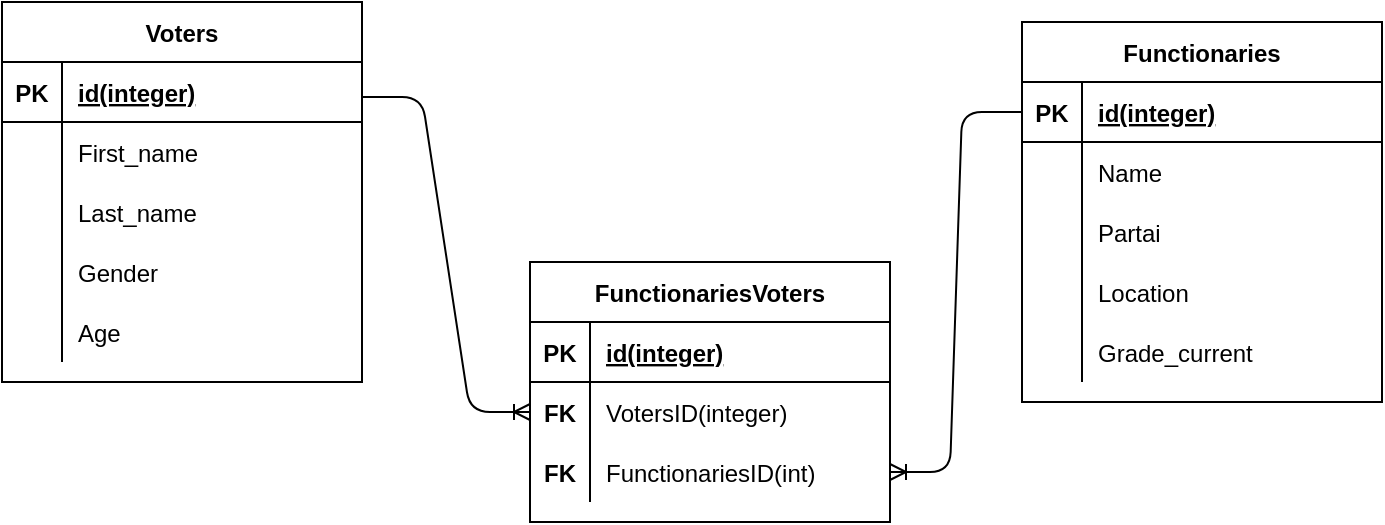 <mxfile version="15.1.0" type="github">
  <diagram id="CSSaYfeRpQz7TujCvdeA" name="Page-1">
    <mxGraphModel dx="782" dy="420" grid="1" gridSize="10" guides="1" tooltips="1" connect="1" arrows="1" fold="1" page="1" pageScale="1" pageWidth="827" pageHeight="1169" math="0" shadow="0">
      <root>
        <mxCell id="0" />
        <mxCell id="1" parent="0" />
        <mxCell id="3Ki1N_9wOzho_mDj2qn8-1" value="Functionaries" style="shape=table;startSize=30;container=1;collapsible=1;childLayout=tableLayout;fixedRows=1;rowLines=0;fontStyle=1;align=center;resizeLast=1;" vertex="1" parent="1">
          <mxGeometry x="570" y="90" width="180" height="190" as="geometry" />
        </mxCell>
        <mxCell id="3Ki1N_9wOzho_mDj2qn8-2" value="" style="shape=partialRectangle;collapsible=0;dropTarget=0;pointerEvents=0;fillColor=none;top=0;left=0;bottom=1;right=0;points=[[0,0.5],[1,0.5]];portConstraint=eastwest;" vertex="1" parent="3Ki1N_9wOzho_mDj2qn8-1">
          <mxGeometry y="30" width="180" height="30" as="geometry" />
        </mxCell>
        <mxCell id="3Ki1N_9wOzho_mDj2qn8-3" value="PK" style="shape=partialRectangle;connectable=0;fillColor=none;top=0;left=0;bottom=0;right=0;fontStyle=1;overflow=hidden;" vertex="1" parent="3Ki1N_9wOzho_mDj2qn8-2">
          <mxGeometry width="30" height="30" as="geometry" />
        </mxCell>
        <mxCell id="3Ki1N_9wOzho_mDj2qn8-4" value="id(integer)" style="shape=partialRectangle;connectable=0;fillColor=none;top=0;left=0;bottom=0;right=0;align=left;spacingLeft=6;fontStyle=5;overflow=hidden;" vertex="1" parent="3Ki1N_9wOzho_mDj2qn8-2">
          <mxGeometry x="30" width="150" height="30" as="geometry" />
        </mxCell>
        <mxCell id="3Ki1N_9wOzho_mDj2qn8-5" value="" style="shape=partialRectangle;collapsible=0;dropTarget=0;pointerEvents=0;fillColor=none;top=0;left=0;bottom=0;right=0;points=[[0,0.5],[1,0.5]];portConstraint=eastwest;" vertex="1" parent="3Ki1N_9wOzho_mDj2qn8-1">
          <mxGeometry y="60" width="180" height="30" as="geometry" />
        </mxCell>
        <mxCell id="3Ki1N_9wOzho_mDj2qn8-6" value="" style="shape=partialRectangle;connectable=0;fillColor=none;top=0;left=0;bottom=0;right=0;editable=1;overflow=hidden;" vertex="1" parent="3Ki1N_9wOzho_mDj2qn8-5">
          <mxGeometry width="30" height="30" as="geometry" />
        </mxCell>
        <mxCell id="3Ki1N_9wOzho_mDj2qn8-7" value="Name" style="shape=partialRectangle;connectable=0;fillColor=none;top=0;left=0;bottom=0;right=0;align=left;spacingLeft=6;overflow=hidden;" vertex="1" parent="3Ki1N_9wOzho_mDj2qn8-5">
          <mxGeometry x="30" width="150" height="30" as="geometry" />
        </mxCell>
        <mxCell id="3Ki1N_9wOzho_mDj2qn8-8" value="" style="shape=partialRectangle;collapsible=0;dropTarget=0;pointerEvents=0;fillColor=none;top=0;left=0;bottom=0;right=0;points=[[0,0.5],[1,0.5]];portConstraint=eastwest;" vertex="1" parent="3Ki1N_9wOzho_mDj2qn8-1">
          <mxGeometry y="90" width="180" height="30" as="geometry" />
        </mxCell>
        <mxCell id="3Ki1N_9wOzho_mDj2qn8-9" value="" style="shape=partialRectangle;connectable=0;fillColor=none;top=0;left=0;bottom=0;right=0;editable=1;overflow=hidden;" vertex="1" parent="3Ki1N_9wOzho_mDj2qn8-8">
          <mxGeometry width="30" height="30" as="geometry" />
        </mxCell>
        <mxCell id="3Ki1N_9wOzho_mDj2qn8-10" value="Partai" style="shape=partialRectangle;connectable=0;fillColor=none;top=0;left=0;bottom=0;right=0;align=left;spacingLeft=6;overflow=hidden;" vertex="1" parent="3Ki1N_9wOzho_mDj2qn8-8">
          <mxGeometry x="30" width="150" height="30" as="geometry" />
        </mxCell>
        <mxCell id="3Ki1N_9wOzho_mDj2qn8-11" value="" style="shape=partialRectangle;collapsible=0;dropTarget=0;pointerEvents=0;fillColor=none;top=0;left=0;bottom=0;right=0;points=[[0,0.5],[1,0.5]];portConstraint=eastwest;" vertex="1" parent="3Ki1N_9wOzho_mDj2qn8-1">
          <mxGeometry y="120" width="180" height="30" as="geometry" />
        </mxCell>
        <mxCell id="3Ki1N_9wOzho_mDj2qn8-12" value="" style="shape=partialRectangle;connectable=0;fillColor=none;top=0;left=0;bottom=0;right=0;editable=1;overflow=hidden;" vertex="1" parent="3Ki1N_9wOzho_mDj2qn8-11">
          <mxGeometry width="30" height="30" as="geometry" />
        </mxCell>
        <mxCell id="3Ki1N_9wOzho_mDj2qn8-13" value="Location" style="shape=partialRectangle;connectable=0;fillColor=none;top=0;left=0;bottom=0;right=0;align=left;spacingLeft=6;overflow=hidden;" vertex="1" parent="3Ki1N_9wOzho_mDj2qn8-11">
          <mxGeometry x="30" width="150" height="30" as="geometry" />
        </mxCell>
        <mxCell id="3Ki1N_9wOzho_mDj2qn8-14" value="" style="shape=partialRectangle;collapsible=0;dropTarget=0;pointerEvents=0;fillColor=none;top=0;left=0;bottom=0;right=0;points=[[0,0.5],[1,0.5]];portConstraint=eastwest;" vertex="1" parent="3Ki1N_9wOzho_mDj2qn8-1">
          <mxGeometry y="150" width="180" height="30" as="geometry" />
        </mxCell>
        <mxCell id="3Ki1N_9wOzho_mDj2qn8-15" value="" style="shape=partialRectangle;connectable=0;fillColor=none;top=0;left=0;bottom=0;right=0;editable=1;overflow=hidden;" vertex="1" parent="3Ki1N_9wOzho_mDj2qn8-14">
          <mxGeometry width="30" height="30" as="geometry" />
        </mxCell>
        <mxCell id="3Ki1N_9wOzho_mDj2qn8-16" value="Grade_current" style="shape=partialRectangle;connectable=0;fillColor=none;top=0;left=0;bottom=0;right=0;align=left;spacingLeft=6;overflow=hidden;" vertex="1" parent="3Ki1N_9wOzho_mDj2qn8-14">
          <mxGeometry x="30" width="150" height="30" as="geometry" />
        </mxCell>
        <mxCell id="3Ki1N_9wOzho_mDj2qn8-20" value="Voters" style="shape=table;startSize=30;container=1;collapsible=1;childLayout=tableLayout;fixedRows=1;rowLines=0;fontStyle=1;align=center;resizeLast=1;" vertex="1" parent="1">
          <mxGeometry x="60" y="80" width="180" height="190" as="geometry" />
        </mxCell>
        <mxCell id="3Ki1N_9wOzho_mDj2qn8-21" value="" style="shape=partialRectangle;collapsible=0;dropTarget=0;pointerEvents=0;fillColor=none;top=0;left=0;bottom=1;right=0;points=[[0,0.5],[1,0.5]];portConstraint=eastwest;" vertex="1" parent="3Ki1N_9wOzho_mDj2qn8-20">
          <mxGeometry y="30" width="180" height="30" as="geometry" />
        </mxCell>
        <mxCell id="3Ki1N_9wOzho_mDj2qn8-22" value="PK" style="shape=partialRectangle;connectable=0;fillColor=none;top=0;left=0;bottom=0;right=0;fontStyle=1;overflow=hidden;" vertex="1" parent="3Ki1N_9wOzho_mDj2qn8-21">
          <mxGeometry width="30" height="30" as="geometry" />
        </mxCell>
        <mxCell id="3Ki1N_9wOzho_mDj2qn8-23" value="id(integer)" style="shape=partialRectangle;connectable=0;fillColor=none;top=0;left=0;bottom=0;right=0;align=left;spacingLeft=6;fontStyle=5;overflow=hidden;" vertex="1" parent="3Ki1N_9wOzho_mDj2qn8-21">
          <mxGeometry x="30" width="150" height="30" as="geometry" />
        </mxCell>
        <mxCell id="3Ki1N_9wOzho_mDj2qn8-24" value="" style="shape=partialRectangle;collapsible=0;dropTarget=0;pointerEvents=0;fillColor=none;top=0;left=0;bottom=0;right=0;points=[[0,0.5],[1,0.5]];portConstraint=eastwest;" vertex="1" parent="3Ki1N_9wOzho_mDj2qn8-20">
          <mxGeometry y="60" width="180" height="30" as="geometry" />
        </mxCell>
        <mxCell id="3Ki1N_9wOzho_mDj2qn8-25" value="" style="shape=partialRectangle;connectable=0;fillColor=none;top=0;left=0;bottom=0;right=0;editable=1;overflow=hidden;" vertex="1" parent="3Ki1N_9wOzho_mDj2qn8-24">
          <mxGeometry width="30" height="30" as="geometry" />
        </mxCell>
        <mxCell id="3Ki1N_9wOzho_mDj2qn8-26" value="First_name" style="shape=partialRectangle;connectable=0;fillColor=none;top=0;left=0;bottom=0;right=0;align=left;spacingLeft=6;overflow=hidden;" vertex="1" parent="3Ki1N_9wOzho_mDj2qn8-24">
          <mxGeometry x="30" width="150" height="30" as="geometry" />
        </mxCell>
        <mxCell id="3Ki1N_9wOzho_mDj2qn8-27" value="" style="shape=partialRectangle;collapsible=0;dropTarget=0;pointerEvents=0;fillColor=none;top=0;left=0;bottom=0;right=0;points=[[0,0.5],[1,0.5]];portConstraint=eastwest;" vertex="1" parent="3Ki1N_9wOzho_mDj2qn8-20">
          <mxGeometry y="90" width="180" height="30" as="geometry" />
        </mxCell>
        <mxCell id="3Ki1N_9wOzho_mDj2qn8-28" value="" style="shape=partialRectangle;connectable=0;fillColor=none;top=0;left=0;bottom=0;right=0;editable=1;overflow=hidden;" vertex="1" parent="3Ki1N_9wOzho_mDj2qn8-27">
          <mxGeometry width="30" height="30" as="geometry" />
        </mxCell>
        <mxCell id="3Ki1N_9wOzho_mDj2qn8-29" value="Last_name" style="shape=partialRectangle;connectable=0;fillColor=none;top=0;left=0;bottom=0;right=0;align=left;spacingLeft=6;overflow=hidden;" vertex="1" parent="3Ki1N_9wOzho_mDj2qn8-27">
          <mxGeometry x="30" width="150" height="30" as="geometry" />
        </mxCell>
        <mxCell id="3Ki1N_9wOzho_mDj2qn8-30" value="" style="shape=partialRectangle;collapsible=0;dropTarget=0;pointerEvents=0;fillColor=none;top=0;left=0;bottom=0;right=0;points=[[0,0.5],[1,0.5]];portConstraint=eastwest;" vertex="1" parent="3Ki1N_9wOzho_mDj2qn8-20">
          <mxGeometry y="120" width="180" height="30" as="geometry" />
        </mxCell>
        <mxCell id="3Ki1N_9wOzho_mDj2qn8-31" value="" style="shape=partialRectangle;connectable=0;fillColor=none;top=0;left=0;bottom=0;right=0;editable=1;overflow=hidden;" vertex="1" parent="3Ki1N_9wOzho_mDj2qn8-30">
          <mxGeometry width="30" height="30" as="geometry" />
        </mxCell>
        <mxCell id="3Ki1N_9wOzho_mDj2qn8-32" value="Gender" style="shape=partialRectangle;connectable=0;fillColor=none;top=0;left=0;bottom=0;right=0;align=left;spacingLeft=6;overflow=hidden;" vertex="1" parent="3Ki1N_9wOzho_mDj2qn8-30">
          <mxGeometry x="30" width="150" height="30" as="geometry" />
        </mxCell>
        <mxCell id="3Ki1N_9wOzho_mDj2qn8-33" value="" style="shape=partialRectangle;collapsible=0;dropTarget=0;pointerEvents=0;fillColor=none;top=0;left=0;bottom=0;right=0;points=[[0,0.5],[1,0.5]];portConstraint=eastwest;" vertex="1" parent="3Ki1N_9wOzho_mDj2qn8-20">
          <mxGeometry y="150" width="180" height="30" as="geometry" />
        </mxCell>
        <mxCell id="3Ki1N_9wOzho_mDj2qn8-34" value="" style="shape=partialRectangle;connectable=0;fillColor=none;top=0;left=0;bottom=0;right=0;editable=1;overflow=hidden;" vertex="1" parent="3Ki1N_9wOzho_mDj2qn8-33">
          <mxGeometry width="30" height="30" as="geometry" />
        </mxCell>
        <mxCell id="3Ki1N_9wOzho_mDj2qn8-35" value="Age" style="shape=partialRectangle;connectable=0;fillColor=none;top=0;left=0;bottom=0;right=0;align=left;spacingLeft=6;overflow=hidden;" vertex="1" parent="3Ki1N_9wOzho_mDj2qn8-33">
          <mxGeometry x="30" width="150" height="30" as="geometry" />
        </mxCell>
        <mxCell id="3Ki1N_9wOzho_mDj2qn8-36" value="FunctionariesVoters" style="shape=table;startSize=30;container=1;collapsible=1;childLayout=tableLayout;fixedRows=1;rowLines=0;fontStyle=1;align=center;resizeLast=1;" vertex="1" parent="1">
          <mxGeometry x="324" y="210" width="180" height="130" as="geometry" />
        </mxCell>
        <mxCell id="3Ki1N_9wOzho_mDj2qn8-37" value="" style="shape=partialRectangle;collapsible=0;dropTarget=0;pointerEvents=0;fillColor=none;top=0;left=0;bottom=1;right=0;points=[[0,0.5],[1,0.5]];portConstraint=eastwest;" vertex="1" parent="3Ki1N_9wOzho_mDj2qn8-36">
          <mxGeometry y="30" width="180" height="30" as="geometry" />
        </mxCell>
        <mxCell id="3Ki1N_9wOzho_mDj2qn8-38" value="PK" style="shape=partialRectangle;connectable=0;fillColor=none;top=0;left=0;bottom=0;right=0;fontStyle=1;overflow=hidden;" vertex="1" parent="3Ki1N_9wOzho_mDj2qn8-37">
          <mxGeometry width="30" height="30" as="geometry" />
        </mxCell>
        <mxCell id="3Ki1N_9wOzho_mDj2qn8-39" value="id(integer)" style="shape=partialRectangle;connectable=0;fillColor=none;top=0;left=0;bottom=0;right=0;align=left;spacingLeft=6;fontStyle=5;overflow=hidden;" vertex="1" parent="3Ki1N_9wOzho_mDj2qn8-37">
          <mxGeometry x="30" width="150" height="30" as="geometry" />
        </mxCell>
        <mxCell id="3Ki1N_9wOzho_mDj2qn8-40" value="" style="shape=partialRectangle;collapsible=0;dropTarget=0;pointerEvents=0;fillColor=none;top=0;left=0;bottom=0;right=0;points=[[0,0.5],[1,0.5]];portConstraint=eastwest;" vertex="1" parent="3Ki1N_9wOzho_mDj2qn8-36">
          <mxGeometry y="60" width="180" height="30" as="geometry" />
        </mxCell>
        <mxCell id="3Ki1N_9wOzho_mDj2qn8-41" value="FK" style="shape=partialRectangle;connectable=0;fillColor=none;top=0;left=0;bottom=0;right=0;editable=1;overflow=hidden;fontStyle=1" vertex="1" parent="3Ki1N_9wOzho_mDj2qn8-40">
          <mxGeometry width="30" height="30" as="geometry" />
        </mxCell>
        <mxCell id="3Ki1N_9wOzho_mDj2qn8-42" value="VotersID(integer)" style="shape=partialRectangle;connectable=0;fillColor=none;top=0;left=0;bottom=0;right=0;align=left;spacingLeft=6;overflow=hidden;" vertex="1" parent="3Ki1N_9wOzho_mDj2qn8-40">
          <mxGeometry x="30" width="150" height="30" as="geometry" />
        </mxCell>
        <mxCell id="3Ki1N_9wOzho_mDj2qn8-43" value="" style="shape=partialRectangle;collapsible=0;dropTarget=0;pointerEvents=0;fillColor=none;top=0;left=0;bottom=0;right=0;points=[[0,0.5],[1,0.5]];portConstraint=eastwest;" vertex="1" parent="3Ki1N_9wOzho_mDj2qn8-36">
          <mxGeometry y="90" width="180" height="30" as="geometry" />
        </mxCell>
        <mxCell id="3Ki1N_9wOzho_mDj2qn8-44" value="FK" style="shape=partialRectangle;connectable=0;fillColor=none;top=0;left=0;bottom=0;right=0;editable=1;overflow=hidden;fontStyle=1" vertex="1" parent="3Ki1N_9wOzho_mDj2qn8-43">
          <mxGeometry width="30" height="30" as="geometry" />
        </mxCell>
        <mxCell id="3Ki1N_9wOzho_mDj2qn8-45" value="FunctionariesID(int)" style="shape=partialRectangle;connectable=0;fillColor=none;top=0;left=0;bottom=0;right=0;align=left;spacingLeft=6;overflow=hidden;" vertex="1" parent="3Ki1N_9wOzho_mDj2qn8-43">
          <mxGeometry x="30" width="150" height="30" as="geometry" />
        </mxCell>
        <mxCell id="3Ki1N_9wOzho_mDj2qn8-49" value="" style="edgeStyle=entityRelationEdgeStyle;fontSize=12;html=1;endArrow=ERoneToMany;exitX=1;exitY=0.25;exitDx=0;exitDy=0;entryX=0;entryY=0.5;entryDx=0;entryDy=0;" edge="1" parent="1" source="3Ki1N_9wOzho_mDj2qn8-20" target="3Ki1N_9wOzho_mDj2qn8-40">
          <mxGeometry width="100" height="100" relative="1" as="geometry">
            <mxPoint x="350" y="280" as="sourcePoint" />
            <mxPoint x="450" y="180" as="targetPoint" />
          </mxGeometry>
        </mxCell>
        <mxCell id="3Ki1N_9wOzho_mDj2qn8-50" value="" style="edgeStyle=entityRelationEdgeStyle;fontSize=12;html=1;endArrow=ERoneToMany;exitX=0;exitY=0.5;exitDx=0;exitDy=0;entryX=1;entryY=0.5;entryDx=0;entryDy=0;" edge="1" parent="1" source="3Ki1N_9wOzho_mDj2qn8-2" target="3Ki1N_9wOzho_mDj2qn8-43">
          <mxGeometry width="100" height="100" relative="1" as="geometry">
            <mxPoint x="350" y="280" as="sourcePoint" />
            <mxPoint x="510" y="390" as="targetPoint" />
          </mxGeometry>
        </mxCell>
      </root>
    </mxGraphModel>
  </diagram>
</mxfile>
